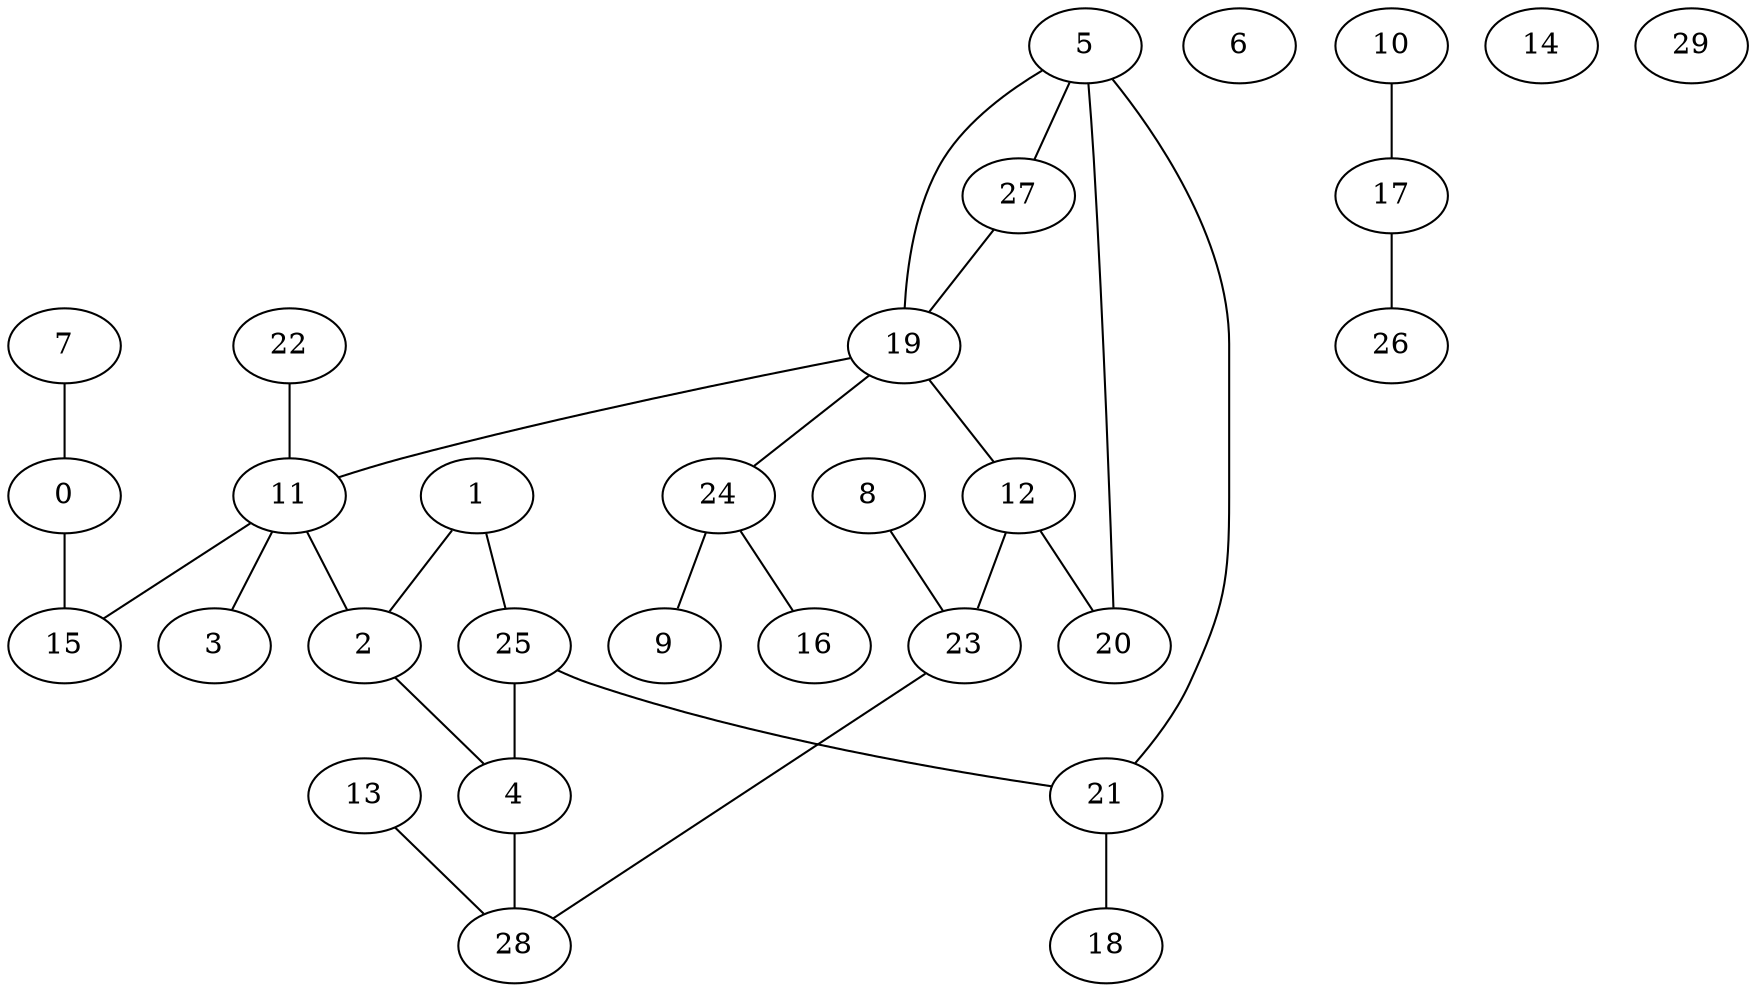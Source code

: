graph {
	0 [label=0]
	1 [label=1]
	2 [label=2]
	3 [label=3]
	4 [label=4]
	5 [label=5]
	6 [label=6]
	7 [label=7]
	8 [label=8]
	9 [label=9]
	10 [label=10]
	11 [label=11]
	12 [label=12]
	13 [label=13]
	14 [label=14]
	15 [label=15]
	16 [label=16]
	17 [label=17]
	18 [label=18]
	19 [label=19]
	20 [label=20]
	21 [label=21]
	22 [label=22]
	23 [label=23]
	24 [label=24]
	25 [label=25]
	26 [label=26]
	27 [label=27]
	28 [label=28]
	29 [label=29]
	5 -- 20
	12 -- 20
	11 -- 2
	1 -- 25
	25 -- 4
	5 -- 21
	5 -- 27
	7 -- 0
	23 -- 28
	11 -- 15
	4 -- 28
	5 -- 19
	27 -- 19
	19 -- 24
	19 -- 12
	24 -- 16
	11 -- 3
	19 -- 11
	24 -- 9
	25 -- 21
	22 -- 11
	0 -- 15
	2 -- 4
	1 -- 2
	17 -- 26
	12 -- 23
	21 -- 18
	10 -- 17
	8 -- 23
	13 -- 28
}
